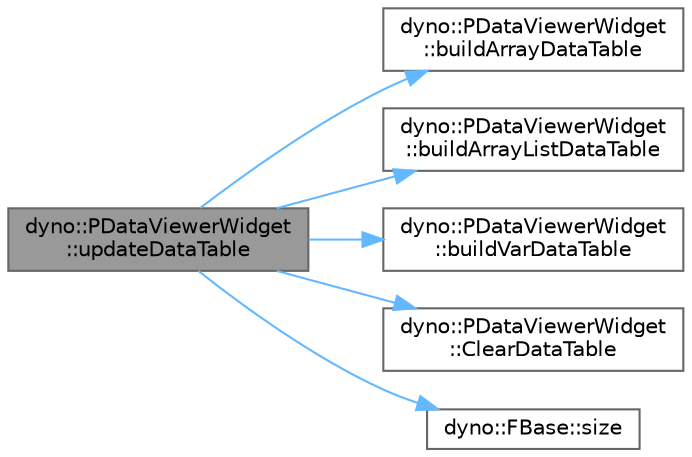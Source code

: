 digraph "dyno::PDataViewerWidget::updateDataTable"
{
 // LATEX_PDF_SIZE
  bgcolor="transparent";
  edge [fontname=Helvetica,fontsize=10,labelfontname=Helvetica,labelfontsize=10];
  node [fontname=Helvetica,fontsize=10,shape=box,height=0.2,width=0.4];
  rankdir="LR";
  Node1 [id="Node000001",label="dyno::PDataViewerWidget\l::updateDataTable",height=0.2,width=0.4,color="gray40", fillcolor="grey60", style="filled", fontcolor="black",tooltip=" "];
  Node1 -> Node2 [id="edge1_Node000001_Node000002",color="steelblue1",style="solid",tooltip=" "];
  Node2 [id="Node000002",label="dyno::PDataViewerWidget\l::buildArrayDataTable",height=0.2,width=0.4,color="grey40", fillcolor="white", style="filled",URL="$classdyno_1_1_p_data_viewer_widget.html#aa9270b377fde4d05086cd9e370760f24",tooltip=" "];
  Node1 -> Node3 [id="edge2_Node000001_Node000003",color="steelblue1",style="solid",tooltip=" "];
  Node3 [id="Node000003",label="dyno::PDataViewerWidget\l::buildArrayListDataTable",height=0.2,width=0.4,color="grey40", fillcolor="white", style="filled",URL="$classdyno_1_1_p_data_viewer_widget.html#af626ed903dc801938337ec4228539c11",tooltip=" "];
  Node1 -> Node4 [id="edge3_Node000001_Node000004",color="steelblue1",style="solid",tooltip=" "];
  Node4 [id="Node000004",label="dyno::PDataViewerWidget\l::buildVarDataTable",height=0.2,width=0.4,color="grey40", fillcolor="white", style="filled",URL="$classdyno_1_1_p_data_viewer_widget.html#a9b71e18734fb65919352d07ab974939c",tooltip=" "];
  Node1 -> Node5 [id="edge4_Node000001_Node000005",color="steelblue1",style="solid",tooltip=" "];
  Node5 [id="Node000005",label="dyno::PDataViewerWidget\l::ClearDataTable",height=0.2,width=0.4,color="grey40", fillcolor="white", style="filled",URL="$classdyno_1_1_p_data_viewer_widget.html#aff06085f3255a5cf4ca4ea6bb537dff7",tooltip=" "];
  Node1 -> Node6 [id="edge5_Node000001_Node000006",color="steelblue1",style="solid",tooltip=" "];
  Node6 [id="Node000006",label="dyno::FBase::size",height=0.2,width=0.4,color="grey40", fillcolor="white", style="filled",URL="$classdyno_1_1_f_base.html#a002102a94ea8d375f7548b88c4400b3e",tooltip=" "];
}
